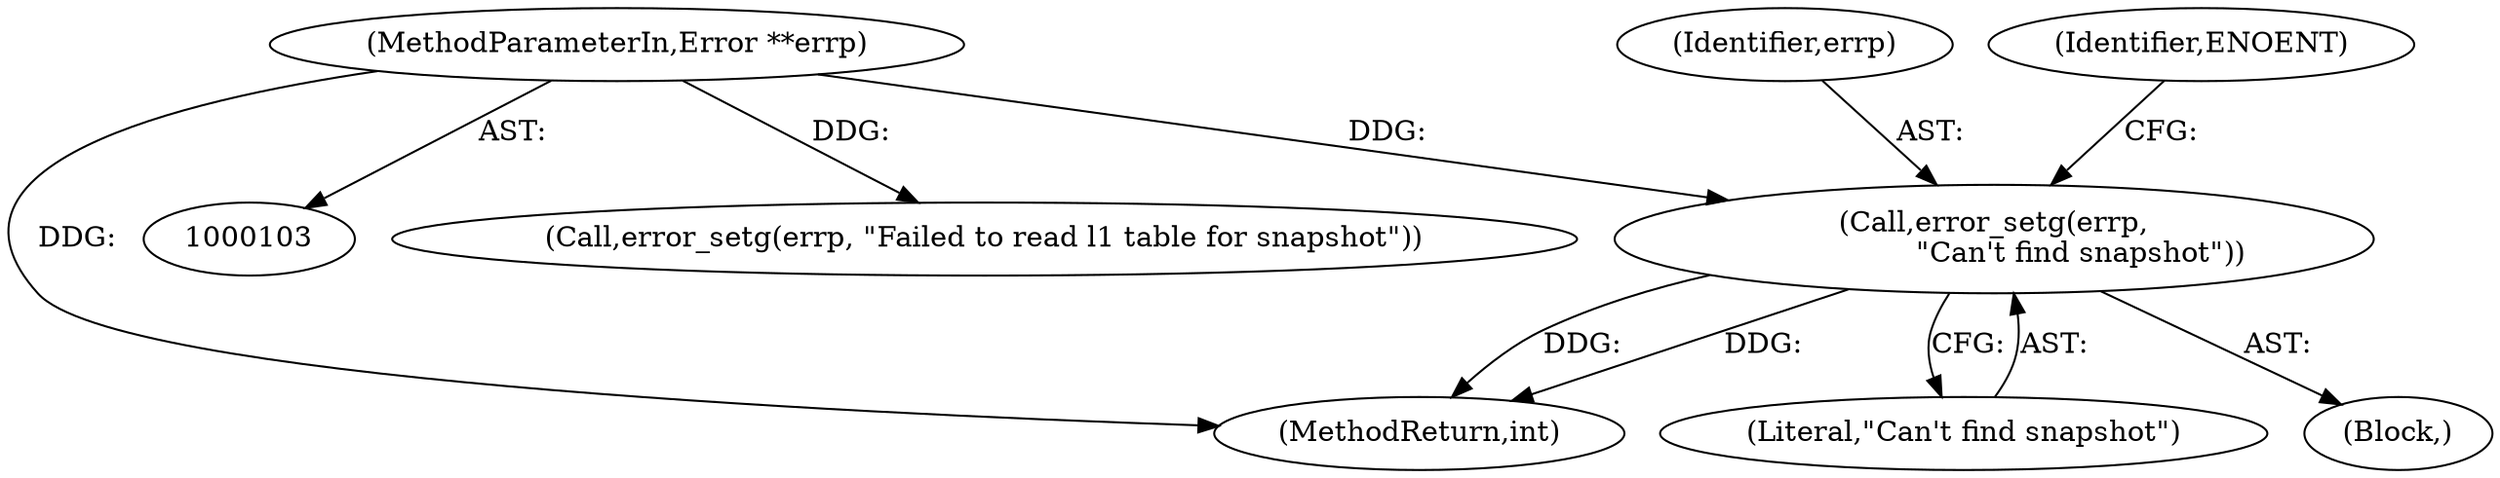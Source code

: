 digraph "0_qemu_c05e4667be91b46ab42b5a11babf8e84d476cc6b@pointer" {
"1000136" [label="(Call,error_setg(errp,\n                   \"Can't find snapshot\"))"];
"1000107" [label="(MethodParameterIn,Error **errp)"];
"1000180" [label="(Call,error_setg(errp, \"Failed to read l1 table for snapshot\"))"];
"1000136" [label="(Call,error_setg(errp,\n                   \"Can't find snapshot\"))"];
"1000231" [label="(MethodReturn,int)"];
"1000107" [label="(MethodParameterIn,Error **errp)"];
"1000137" [label="(Identifier,errp)"];
"1000141" [label="(Identifier,ENOENT)"];
"1000138" [label="(Literal,\"Can't find snapshot\")"];
"1000135" [label="(Block,)"];
"1000136" -> "1000135"  [label="AST: "];
"1000136" -> "1000138"  [label="CFG: "];
"1000137" -> "1000136"  [label="AST: "];
"1000138" -> "1000136"  [label="AST: "];
"1000141" -> "1000136"  [label="CFG: "];
"1000136" -> "1000231"  [label="DDG: "];
"1000136" -> "1000231"  [label="DDG: "];
"1000107" -> "1000136"  [label="DDG: "];
"1000107" -> "1000103"  [label="AST: "];
"1000107" -> "1000231"  [label="DDG: "];
"1000107" -> "1000180"  [label="DDG: "];
}
